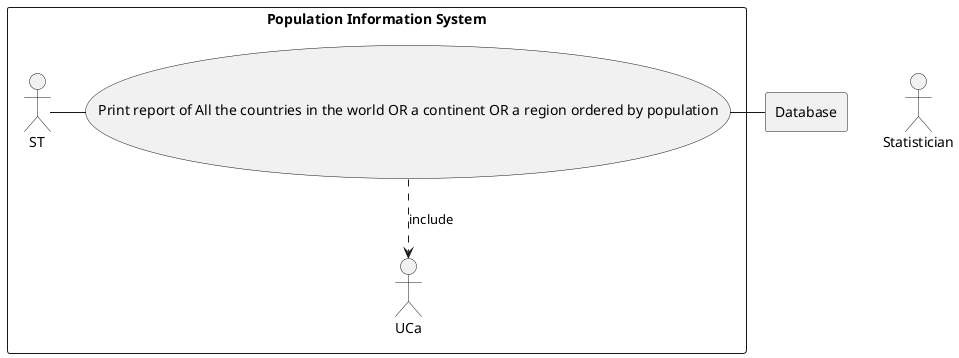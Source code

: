 @startuml
actor Statistics as "Statistician"

rectangle Database

rectangle "Population Information System" {
    usecase UC1 as "Get report of All the countries in the world OR a continent OR a region ordered by population "

    usecase UC1 as "Print report of All the countries in the world OR a continent OR a region ordered by population"

    ST - UC1
    UC1 ..> UCa : include
    UC1 - Database
}
@enduml
